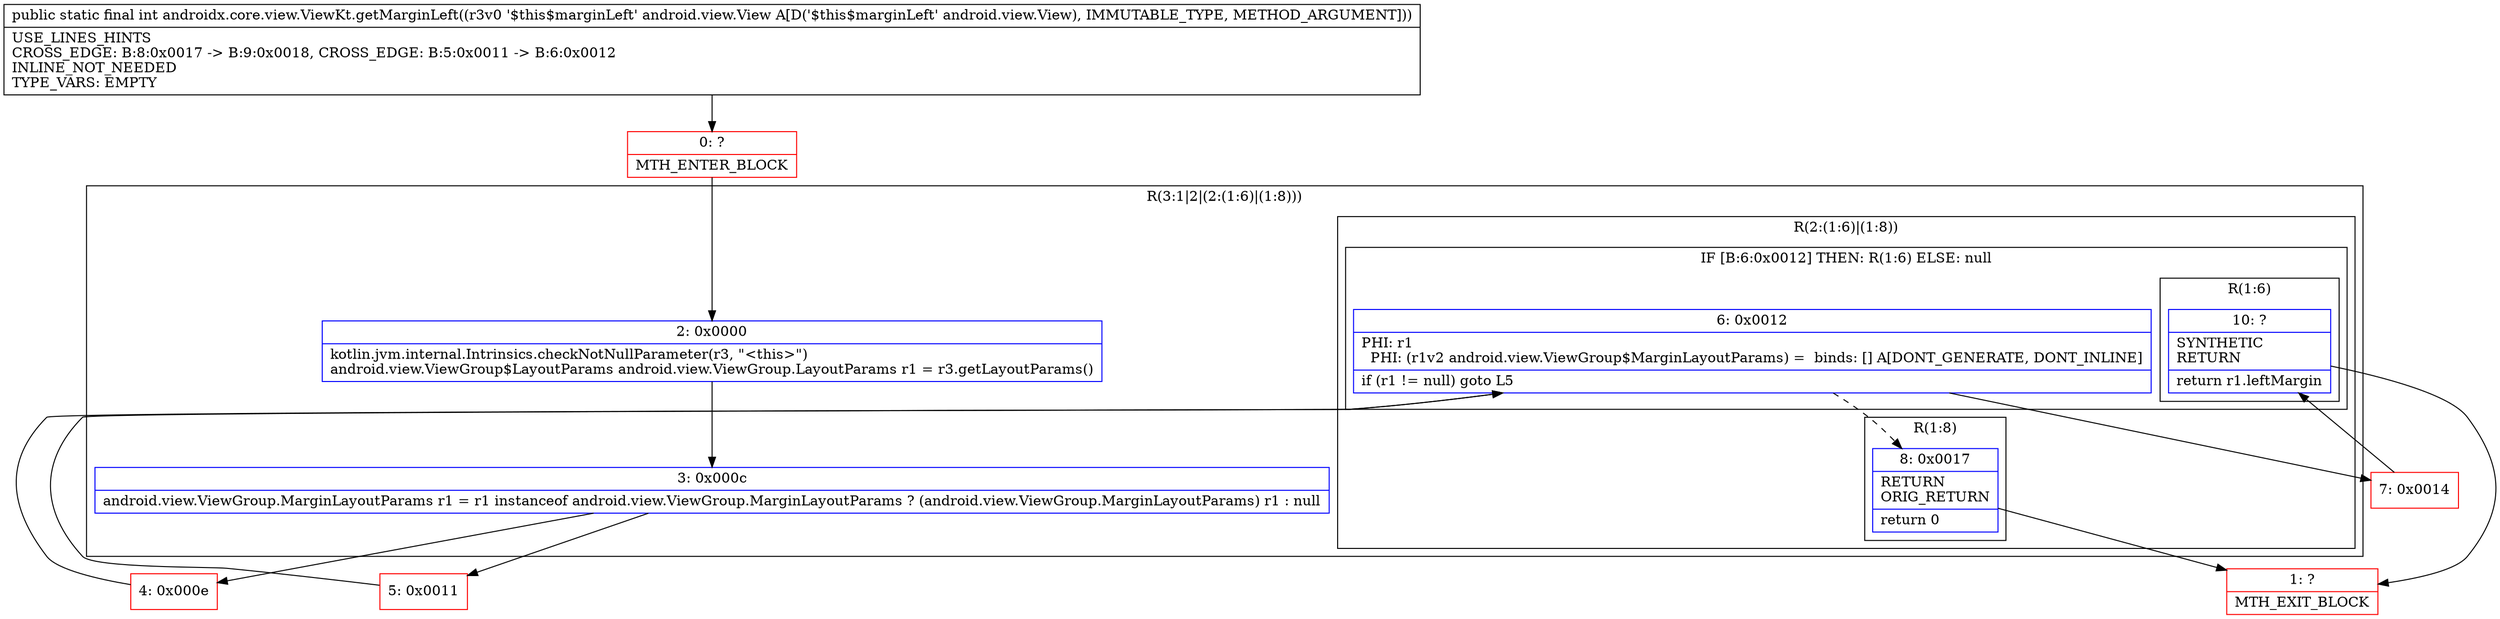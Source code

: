 digraph "CFG forandroidx.core.view.ViewKt.getMarginLeft(Landroid\/view\/View;)I" {
subgraph cluster_Region_1960889697 {
label = "R(3:1|2|(2:(1:6)|(1:8)))";
node [shape=record,color=blue];
Node_2 [shape=record,label="{2\:\ 0x0000|kotlin.jvm.internal.Intrinsics.checkNotNullParameter(r3, \"\<this\>\")\landroid.view.ViewGroup$LayoutParams android.view.ViewGroup.LayoutParams r1 = r3.getLayoutParams()\l}"];
Node_3 [shape=record,label="{3\:\ 0x000c|android.view.ViewGroup.MarginLayoutParams r1 = r1 instanceof android.view.ViewGroup.MarginLayoutParams ? (android.view.ViewGroup.MarginLayoutParams) r1 : null\l}"];
subgraph cluster_Region_1329383473 {
label = "R(2:(1:6)|(1:8))";
node [shape=record,color=blue];
subgraph cluster_IfRegion_1379945898 {
label = "IF [B:6:0x0012] THEN: R(1:6) ELSE: null";
node [shape=record,color=blue];
Node_6 [shape=record,label="{6\:\ 0x0012|PHI: r1 \l  PHI: (r1v2 android.view.ViewGroup$MarginLayoutParams) =  binds: [] A[DONT_GENERATE, DONT_INLINE]\l|if (r1 != null) goto L5\l}"];
subgraph cluster_Region_311710363 {
label = "R(1:6)";
node [shape=record,color=blue];
Node_10 [shape=record,label="{10\:\ ?|SYNTHETIC\lRETURN\l|return r1.leftMargin\l}"];
}
}
subgraph cluster_Region_1770191710 {
label = "R(1:8)";
node [shape=record,color=blue];
Node_8 [shape=record,label="{8\:\ 0x0017|RETURN\lORIG_RETURN\l|return 0\l}"];
}
}
}
Node_0 [shape=record,color=red,label="{0\:\ ?|MTH_ENTER_BLOCK\l}"];
Node_4 [shape=record,color=red,label="{4\:\ 0x000e}"];
Node_7 [shape=record,color=red,label="{7\:\ 0x0014}"];
Node_1 [shape=record,color=red,label="{1\:\ ?|MTH_EXIT_BLOCK\l}"];
Node_5 [shape=record,color=red,label="{5\:\ 0x0011}"];
MethodNode[shape=record,label="{public static final int androidx.core.view.ViewKt.getMarginLeft((r3v0 '$this$marginLeft' android.view.View A[D('$this$marginLeft' android.view.View), IMMUTABLE_TYPE, METHOD_ARGUMENT]))  | USE_LINES_HINTS\lCROSS_EDGE: B:8:0x0017 \-\> B:9:0x0018, CROSS_EDGE: B:5:0x0011 \-\> B:6:0x0012\lINLINE_NOT_NEEDED\lTYPE_VARS: EMPTY\l}"];
MethodNode -> Node_0;Node_2 -> Node_3;
Node_3 -> Node_4;
Node_3 -> Node_5;
Node_6 -> Node_7;
Node_6 -> Node_8[style=dashed];
Node_10 -> Node_1;
Node_8 -> Node_1;
Node_0 -> Node_2;
Node_4 -> Node_6;
Node_7 -> Node_10;
Node_5 -> Node_6;
}

